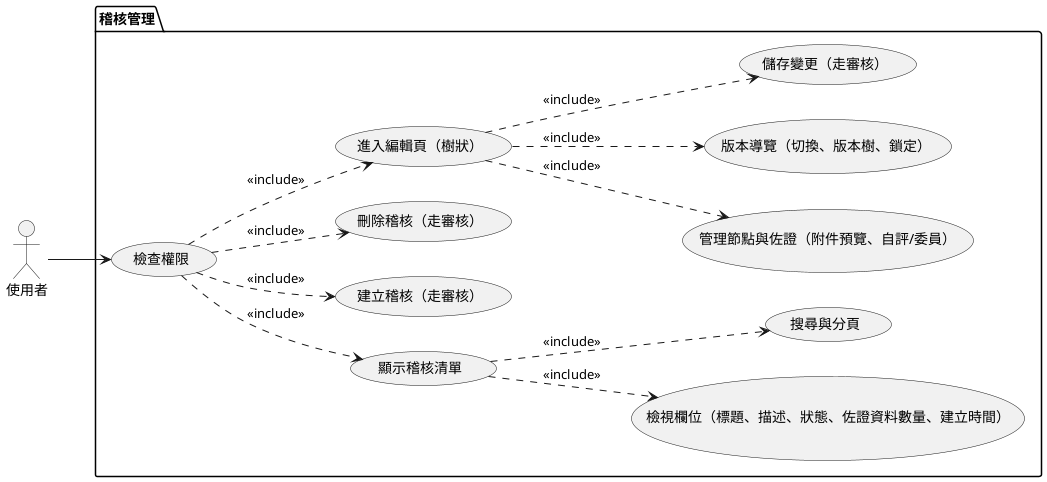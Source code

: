 @startuml audit_overview

left to right direction

actor 使用者

package "稽核管理" {
    usecase "檢查權限" as UC01
    usecase "顯示稽核清單" as UC02
    usecase "檢視欄位（標題、描述、狀態、佐證資料數量、建立時間）" as UC03
    usecase "搜尋與分頁" as UC04
    usecase "建立稽核（走審核）" as UC05
    usecase "刪除稽核（走審核）" as UC06
    usecase "進入編輯頁（樹狀）" as UC07
    usecase "管理節點與佐證（附件預覽、自評/委員）" as UC08
    usecase "版本導覽（切換、版本樹、鎖定）" as UC09
    usecase "儲存變更（走審核）" as UC10
}

使用者 --> UC01
UC01 .down.> UC02 : <<include>>
UC01 .down.> UC05 : <<include>>
UC01 .down.> UC06 : <<include>>
UC01 .down.> UC07 : <<include>>

UC02 .down.> UC03 : <<include>>
UC02 .down.> UC04 : <<include>>
UC07 .down.> UC08 : <<include>>
UC07 .down.> UC09 : <<include>>
UC07 .down.> UC10 : <<include>>

@enduml
